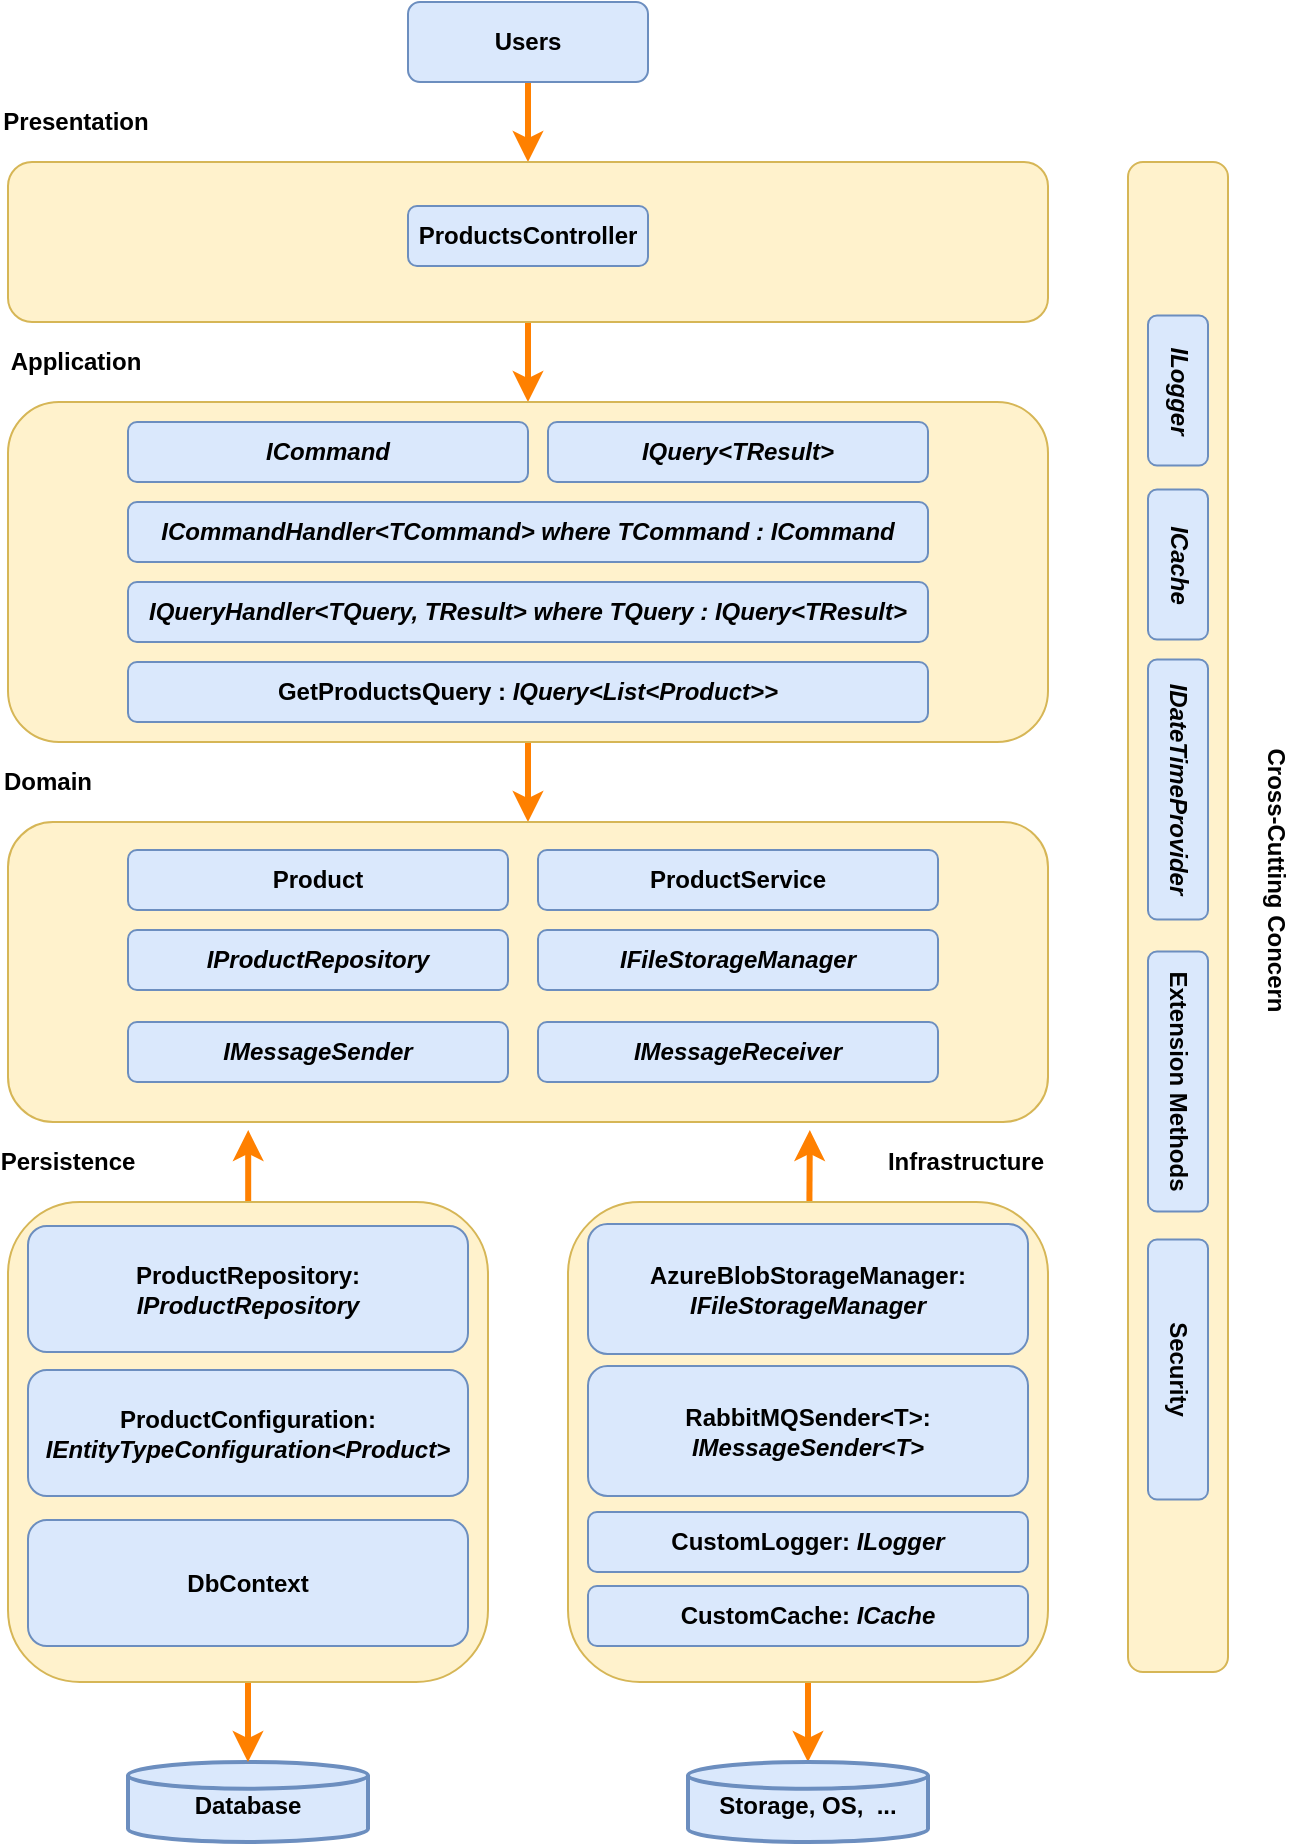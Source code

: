 <mxfile version="12.5.5" type="device"><diagram id="rOsOsXzstShcfSepX0iM" name="Page-1"><mxGraphModel dx="1736" dy="920" grid="1" gridSize="10" guides="1" tooltips="1" connect="1" arrows="1" fold="1" page="1" pageScale="1" pageWidth="850" pageHeight="1100" math="0" shadow="0"><root><mxCell id="0"/><mxCell id="1" parent="0"/><mxCell id="hoIVqcJ50_7qzDen5r93-67" style="edgeStyle=none;rounded=0;orthogonalLoop=1;jettySize=auto;html=1;entryX=0.5;entryY=0;entryDx=0;entryDy=0;strokeColor=#FF8000;strokeWidth=3;fontColor=#000000;" edge="1" parent="1" source="hoIVqcJ50_7qzDen5r93-1" target="hoIVqcJ50_7qzDen5r93-2"><mxGeometry relative="1" as="geometry"/></mxCell><mxCell id="hoIVqcJ50_7qzDen5r93-1" value="Users" style="rounded=1;whiteSpace=wrap;html=1;fontStyle=1;fillColor=#dae8fc;strokeColor=#6c8ebf;" vertex="1" parent="1"><mxGeometry x="280" width="120" height="40" as="geometry"/></mxCell><mxCell id="hoIVqcJ50_7qzDen5r93-66" style="edgeStyle=none;rounded=0;orthogonalLoop=1;jettySize=auto;html=1;entryX=0.5;entryY=0;entryDx=0;entryDy=0;strokeColor=#FF8000;strokeWidth=3;fontColor=#000000;" edge="1" parent="1" source="hoIVqcJ50_7qzDen5r93-2" target="hoIVqcJ50_7qzDen5r93-3"><mxGeometry relative="1" as="geometry"/></mxCell><mxCell id="hoIVqcJ50_7qzDen5r93-2" value="" style="rounded=1;whiteSpace=wrap;html=1;fontStyle=1;fillColor=#fff2cc;strokeColor=#d6b656;" vertex="1" parent="1"><mxGeometry x="80" y="80" width="520" height="80" as="geometry"/></mxCell><mxCell id="hoIVqcJ50_7qzDen5r93-8" value="" style="edgeStyle=orthogonalEdgeStyle;rounded=0;orthogonalLoop=1;jettySize=auto;html=1;strokeWidth=3;strokeColor=#FF8000;" edge="1" parent="1" source="hoIVqcJ50_7qzDen5r93-3" target="hoIVqcJ50_7qzDen5r93-4"><mxGeometry relative="1" as="geometry"><Array as="points"><mxPoint x="400" y="300"/><mxPoint x="400" y="300"/></Array></mxGeometry></mxCell><mxCell id="hoIVqcJ50_7qzDen5r93-3" value="" style="rounded=1;whiteSpace=wrap;html=1;fontStyle=1;fillColor=#fff2cc;strokeColor=#d6b656;" vertex="1" parent="1"><mxGeometry x="80" y="200" width="520" height="170" as="geometry"/></mxCell><mxCell id="hoIVqcJ50_7qzDen5r93-4" value="" style="rounded=1;whiteSpace=wrap;html=1;fontStyle=1;fillColor=#fff2cc;strokeColor=#d6b656;" vertex="1" parent="1"><mxGeometry x="80" y="410" width="520" height="150" as="geometry"/></mxCell><mxCell id="hoIVqcJ50_7qzDen5r93-5" value="Database" style="strokeWidth=2;html=1;shape=mxgraph.flowchart.database;whiteSpace=wrap;fontStyle=1;spacingTop=3;fillColor=#dae8fc;strokeColor=#6c8ebf;" vertex="1" parent="1"><mxGeometry x="140" y="880" width="120" height="40" as="geometry"/></mxCell><mxCell id="hoIVqcJ50_7qzDen5r93-61" style="edgeStyle=none;rounded=0;orthogonalLoop=1;jettySize=auto;html=1;entryX=0.231;entryY=1.027;entryDx=0;entryDy=0;entryPerimeter=0;strokeColor=#FF8000;strokeWidth=3;fontColor=#000000;" edge="1" parent="1" source="hoIVqcJ50_7qzDen5r93-13" target="hoIVqcJ50_7qzDen5r93-4"><mxGeometry relative="1" as="geometry"/></mxCell><mxCell id="hoIVqcJ50_7qzDen5r93-64" style="edgeStyle=none;rounded=0;orthogonalLoop=1;jettySize=auto;html=1;entryX=0.5;entryY=0;entryDx=0;entryDy=0;entryPerimeter=0;strokeColor=#FF8000;strokeWidth=3;fontColor=#000000;" edge="1" parent="1" source="hoIVqcJ50_7qzDen5r93-13" target="hoIVqcJ50_7qzDen5r93-5"><mxGeometry relative="1" as="geometry"/></mxCell><mxCell id="hoIVqcJ50_7qzDen5r93-13" value="" style="rounded=1;whiteSpace=wrap;html=1;fontStyle=1;fillColor=#fff2cc;strokeColor=#d6b656;" vertex="1" parent="1"><mxGeometry x="80" y="600" width="240" height="240" as="geometry"/></mxCell><mxCell id="hoIVqcJ50_7qzDen5r93-63" style="edgeStyle=none;rounded=0;orthogonalLoop=1;jettySize=auto;html=1;entryX=0.771;entryY=1.027;entryDx=0;entryDy=0;entryPerimeter=0;strokeColor=#FF8000;strokeWidth=3;fontColor=#000000;" edge="1" parent="1" source="hoIVqcJ50_7qzDen5r93-14" target="hoIVqcJ50_7qzDen5r93-4"><mxGeometry relative="1" as="geometry"/></mxCell><mxCell id="hoIVqcJ50_7qzDen5r93-65" style="edgeStyle=none;rounded=0;orthogonalLoop=1;jettySize=auto;html=1;entryX=0.5;entryY=0;entryDx=0;entryDy=0;entryPerimeter=0;strokeColor=#FF8000;strokeWidth=3;fontColor=#000000;" edge="1" parent="1" source="hoIVqcJ50_7qzDen5r93-14" target="hoIVqcJ50_7qzDen5r93-15"><mxGeometry relative="1" as="geometry"/></mxCell><mxCell id="hoIVqcJ50_7qzDen5r93-14" value="" style="rounded=1;whiteSpace=wrap;html=1;fontStyle=1;fillColor=#fff2cc;strokeColor=#d6b656;" vertex="1" parent="1"><mxGeometry x="360" y="600" width="240" height="240" as="geometry"/></mxCell><mxCell id="hoIVqcJ50_7qzDen5r93-15" value="Storage, OS,&amp;nbsp; ..." style="strokeWidth=2;html=1;shape=mxgraph.flowchart.database;whiteSpace=wrap;fontStyle=1;spacingTop=3;fillColor=#dae8fc;strokeColor=#6c8ebf;" vertex="1" parent="1"><mxGeometry x="420" y="880" width="120" height="40" as="geometry"/></mxCell><mxCell id="hoIVqcJ50_7qzDen5r93-22" value="" style="rounded=1;whiteSpace=wrap;html=1;fontStyle=1;fillColor=#fff2cc;strokeColor=#d6b656;rotation=90;" vertex="1" parent="1"><mxGeometry x="287.5" y="432.5" width="755" height="50" as="geometry"/></mxCell><mxCell id="hoIVqcJ50_7qzDen5r93-45" value="ProductsController" style="rounded=1;whiteSpace=wrap;html=1;fillColor=#dae8fc;align=center;fontStyle=1;strokeColor=#6c8ebf;" vertex="1" parent="1"><mxGeometry x="280" y="102" width="120" height="30" as="geometry"/></mxCell><mxCell id="hoIVqcJ50_7qzDen5r93-46" value="ICommand" style="rounded=1;whiteSpace=wrap;html=1;fillColor=#dae8fc;align=center;strokeColor=#6c8ebf;fontStyle=3" vertex="1" parent="1"><mxGeometry x="140" y="210" width="200" height="30" as="geometry"/></mxCell><mxCell id="hoIVqcJ50_7qzDen5r93-47" value="IQuery&amp;lt;TResult&amp;gt;" style="rounded=1;whiteSpace=wrap;html=1;fillColor=#dae8fc;align=center;strokeColor=#6c8ebf;fontStyle=3" vertex="1" parent="1"><mxGeometry x="350" y="210" width="190" height="30" as="geometry"/></mxCell><mxCell id="hoIVqcJ50_7qzDen5r93-48" value="GetProductsQuery : &lt;i&gt;IQuery&amp;lt;List&amp;lt;Product&amp;gt;&amp;gt;&lt;/i&gt;" style="rounded=1;whiteSpace=wrap;html=1;fillColor=#dae8fc;align=center;strokeColor=#6c8ebf;fontStyle=1" vertex="1" parent="1"><mxGeometry x="140" y="330" width="400" height="30" as="geometry"/></mxCell><mxCell id="hoIVqcJ50_7qzDen5r93-49" value="&lt;div&gt;ICommandHandler&amp;lt;TCommand&amp;gt;&amp;nbsp;&lt;span&gt;where TCommand : ICommand&lt;/span&gt;&lt;/div&gt;" style="rounded=1;whiteSpace=wrap;html=1;fillColor=#dae8fc;align=center;strokeColor=#6c8ebf;fontStyle=3" vertex="1" parent="1"><mxGeometry x="140" y="250" width="400" height="30" as="geometry"/></mxCell><mxCell id="hoIVqcJ50_7qzDen5r93-50" value="&lt;div&gt;IQueryHandler&amp;lt;TQuery, TResult&amp;gt;&amp;nbsp;&lt;span&gt;where TQuery : IQuery&amp;lt;TResult&amp;gt;&lt;/span&gt;&lt;/div&gt;" style="rounded=1;whiteSpace=wrap;html=1;fillColor=#dae8fc;align=center;strokeColor=#6c8ebf;fontStyle=3" vertex="1" parent="1"><mxGeometry x="140" y="290" width="400" height="30" as="geometry"/></mxCell><mxCell id="hoIVqcJ50_7qzDen5r93-51" value="Product" style="rounded=1;whiteSpace=wrap;html=1;fillColor=#dae8fc;align=center;strokeColor=#6c8ebf;fontStyle=1" vertex="1" parent="1"><mxGeometry x="140" y="424" width="190" height="30" as="geometry"/></mxCell><mxCell id="hoIVqcJ50_7qzDen5r93-52" value="ProductService" style="rounded=1;whiteSpace=wrap;html=1;fillColor=#dae8fc;align=center;strokeColor=#6c8ebf;fontStyle=1" vertex="1" parent="1"><mxGeometry x="345" y="424" width="200" height="30" as="geometry"/></mxCell><mxCell id="hoIVqcJ50_7qzDen5r93-53" value="IProductRepository" style="rounded=1;whiteSpace=wrap;html=1;fillColor=#dae8fc;align=center;strokeColor=#6c8ebf;fontStyle=3" vertex="1" parent="1"><mxGeometry x="140" y="464" width="190" height="30" as="geometry"/></mxCell><mxCell id="hoIVqcJ50_7qzDen5r93-54" value="IFileStorageManager" style="rounded=1;whiteSpace=wrap;html=1;fillColor=#dae8fc;align=center;strokeColor=#6c8ebf;fontStyle=3" vertex="1" parent="1"><mxGeometry x="345" y="464" width="200" height="30" as="geometry"/></mxCell><mxCell id="hoIVqcJ50_7qzDen5r93-55" value="ProductRepository: &lt;i&gt;IProductRepository&lt;/i&gt;" style="rounded=1;whiteSpace=wrap;html=1;fillColor=#dae8fc;align=center;strokeColor=#6c8ebf;fontStyle=1" vertex="1" parent="1"><mxGeometry x="90" y="612" width="220" height="63" as="geometry"/></mxCell><mxCell id="hoIVqcJ50_7qzDen5r93-56" value="AzureBlobStorageManager: &lt;i&gt;IFileStorageManager&lt;/i&gt;" style="rounded=1;whiteSpace=wrap;html=1;fillColor=#dae8fc;align=center;strokeColor=#6c8ebf;fontStyle=1" vertex="1" parent="1"><mxGeometry x="370" y="611" width="220" height="65" as="geometry"/></mxCell><mxCell id="hoIVqcJ50_7qzDen5r93-57" value="IMessageSender" style="rounded=1;whiteSpace=wrap;html=1;fillColor=#dae8fc;align=center;strokeColor=#6c8ebf;fontStyle=3" vertex="1" parent="1"><mxGeometry x="140" y="510" width="190" height="30" as="geometry"/></mxCell><mxCell id="hoIVqcJ50_7qzDen5r93-58" value="IMessageReceiver" style="rounded=1;whiteSpace=wrap;html=1;fillColor=#dae8fc;align=center;strokeColor=#6c8ebf;fontStyle=3" vertex="1" parent="1"><mxGeometry x="345" y="510" width="200" height="30" as="geometry"/></mxCell><mxCell id="hoIVqcJ50_7qzDen5r93-59" value="RabbitMQSender&amp;lt;T&amp;gt;: &lt;i&gt;IMessageSender&amp;lt;T&amp;gt;&lt;/i&gt;" style="rounded=1;whiteSpace=wrap;html=1;fillColor=#dae8fc;align=center;strokeColor=#6c8ebf;fontStyle=1" vertex="1" parent="1"><mxGeometry x="370" y="682" width="220" height="65" as="geometry"/></mxCell><mxCell id="hoIVqcJ50_7qzDen5r93-60" value="ProductConfiguration: &lt;i&gt;IEntityTypeConfiguration&amp;lt;Product&amp;gt;&lt;/i&gt;" style="rounded=1;whiteSpace=wrap;html=1;fillColor=#dae8fc;align=center;strokeColor=#6c8ebf;fontStyle=1" vertex="1" parent="1"><mxGeometry x="90" y="684" width="220" height="63" as="geometry"/></mxCell><mxCell id="hoIVqcJ50_7qzDen5r93-68" value="&lt;i&gt;ILogger&lt;/i&gt;" style="rounded=1;whiteSpace=wrap;html=1;fillColor=#dae8fc;align=center;fontStyle=1;strokeColor=#6c8ebf;direction=east;flipH=0;flipV=0;rotation=90;" vertex="1" parent="1"><mxGeometry x="627.5" y="179.25" width="75" height="30" as="geometry"/></mxCell><mxCell id="hoIVqcJ50_7qzDen5r93-69" value="&lt;i&gt;ICache&lt;/i&gt;" style="rounded=1;whiteSpace=wrap;html=1;fillColor=#dae8fc;align=center;fontStyle=1;strokeColor=#6c8ebf;rotation=90;" vertex="1" parent="1"><mxGeometry x="627.5" y="266.25" width="75" height="30" as="geometry"/></mxCell><mxCell id="hoIVqcJ50_7qzDen5r93-71" value="&lt;i&gt;IDateTimeProvider&lt;/i&gt;" style="rounded=1;whiteSpace=wrap;html=1;fillColor=#dae8fc;align=center;fontStyle=1;strokeColor=#6c8ebf;rotation=90;" vertex="1" parent="1"><mxGeometry x="600" y="378.75" width="130" height="30" as="geometry"/></mxCell><mxCell id="hoIVqcJ50_7qzDen5r93-77" value="&lt;span&gt;Extension Methods&lt;/span&gt;" style="rounded=1;whiteSpace=wrap;html=1;fillColor=#dae8fc;align=center;fontStyle=1;strokeColor=#6c8ebf;rotation=90;" vertex="1" parent="1"><mxGeometry x="600" y="524.75" width="130" height="30" as="geometry"/></mxCell><mxCell id="hoIVqcJ50_7qzDen5r93-78" value="&lt;span&gt;Security&lt;/span&gt;" style="rounded=1;whiteSpace=wrap;html=1;fillColor=#dae8fc;align=center;fontStyle=1;strokeColor=#6c8ebf;rotation=90;" vertex="1" parent="1"><mxGeometry x="600" y="668.75" width="130" height="30" as="geometry"/></mxCell><mxCell id="hoIVqcJ50_7qzDen5r93-79" value="Persistence" style="text;html=1;strokeColor=none;fillColor=none;align=center;verticalAlign=middle;whiteSpace=wrap;rounded=0;fontColor=#000000;fontStyle=1" vertex="1" parent="1"><mxGeometry x="90" y="570" width="40" height="20" as="geometry"/></mxCell><mxCell id="hoIVqcJ50_7qzDen5r93-80" value="Infrastructure" style="text;html=1;strokeColor=none;fillColor=none;align=right;verticalAlign=middle;whiteSpace=wrap;rounded=0;fontColor=#000000;fontStyle=1" vertex="1" parent="1"><mxGeometry x="540" y="570" width="60" height="20" as="geometry"/></mxCell><mxCell id="hoIVqcJ50_7qzDen5r93-81" value="Application" style="text;html=1;strokeColor=none;fillColor=none;align=center;verticalAlign=middle;whiteSpace=wrap;rounded=0;fontColor=#000000;fontStyle=1" vertex="1" parent="1"><mxGeometry x="94" y="170" width="40" height="20" as="geometry"/></mxCell><mxCell id="hoIVqcJ50_7qzDen5r93-82" value="Presentation" style="text;html=1;strokeColor=none;fillColor=none;align=center;verticalAlign=middle;whiteSpace=wrap;rounded=0;fontColor=#000000;fontStyle=1" vertex="1" parent="1"><mxGeometry x="94" y="50" width="40" height="20" as="geometry"/></mxCell><mxCell id="hoIVqcJ50_7qzDen5r93-84" value="Domain" style="text;html=1;strokeColor=none;fillColor=none;align=center;verticalAlign=middle;whiteSpace=wrap;rounded=0;fontColor=#000000;fontStyle=1" vertex="1" parent="1"><mxGeometry x="80" y="380" width="40" height="20" as="geometry"/></mxCell><mxCell id="hoIVqcJ50_7qzDen5r93-85" value="Cross-Cutting Concern&lt;br&gt;" style="text;html=1;strokeColor=none;fillColor=none;align=center;verticalAlign=middle;whiteSpace=wrap;rounded=0;fontColor=#000000;rotation=90;fontStyle=1" vertex="1" parent="1"><mxGeometry x="600" y="429" width="227.5" height="20" as="geometry"/></mxCell><mxCell id="hoIVqcJ50_7qzDen5r93-88" value="CustomLogger: &lt;i&gt;ILogger&lt;/i&gt;" style="rounded=1;whiteSpace=wrap;html=1;fillColor=#dae8fc;align=center;strokeColor=#6c8ebf;fontStyle=1" vertex="1" parent="1"><mxGeometry x="370" y="755" width="220" height="30" as="geometry"/></mxCell><mxCell id="hoIVqcJ50_7qzDen5r93-89" value="DbContext" style="rounded=1;whiteSpace=wrap;html=1;fillColor=#dae8fc;align=center;strokeColor=#6c8ebf;fontStyle=1" vertex="1" parent="1"><mxGeometry x="90" y="759" width="220" height="63" as="geometry"/></mxCell><mxCell id="hoIVqcJ50_7qzDen5r93-90" value="CustomCache: &lt;i&gt;ICache&lt;/i&gt;" style="rounded=1;whiteSpace=wrap;html=1;fillColor=#dae8fc;align=center;strokeColor=#6c8ebf;fontStyle=1" vertex="1" parent="1"><mxGeometry x="370" y="792" width="220" height="30" as="geometry"/></mxCell></root></mxGraphModel></diagram></mxfile>